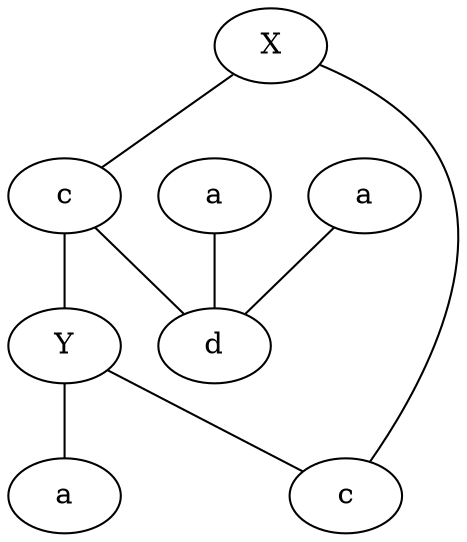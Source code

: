 graph Sergio1 {
	2 [label=X]
	3 [label=a]
	4 [label=a]
	5 [label=c]
	6 [label=d]
	2 -- 5
	3 -- 6
	4 -- 6
	5 -- 6
	0 [label=Y]
	1 [label=c]
	7 [label=a]
	0 -- 1
	0 -- 7
	5 -- 0
	2 -- 1
}
